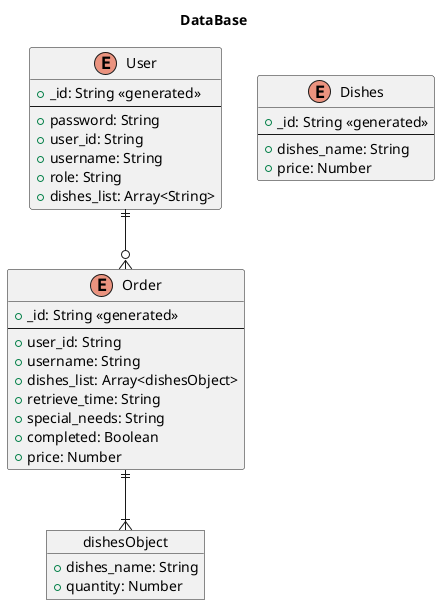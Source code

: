 @startuml

title DataBase

skinparam componentStyle uml2

enum User{
  + _id: String <<generated>>
  --
  + password: String
  + user_id: String
  + username: String
  + role: String
  + dishes_list: Array<String>
}

enum Order{
  + _id: String <<generated>>
  --
  + user_id: String
  + username: String
  + dishes_list: Array<dishesObject>
  + retrieve_time: String
  + special_needs: String
  + completed: Boolean
  + price: Number
}

enum Dishes{
  + _id: String <<generated>>  
  --
  + dishes_name: String
  + price: Number
}

object dishesObject{
  + dishes_name: String
  + quantity: Number
}

User ||--o{ Order
Order ||--|{ dishesObject

@enduml